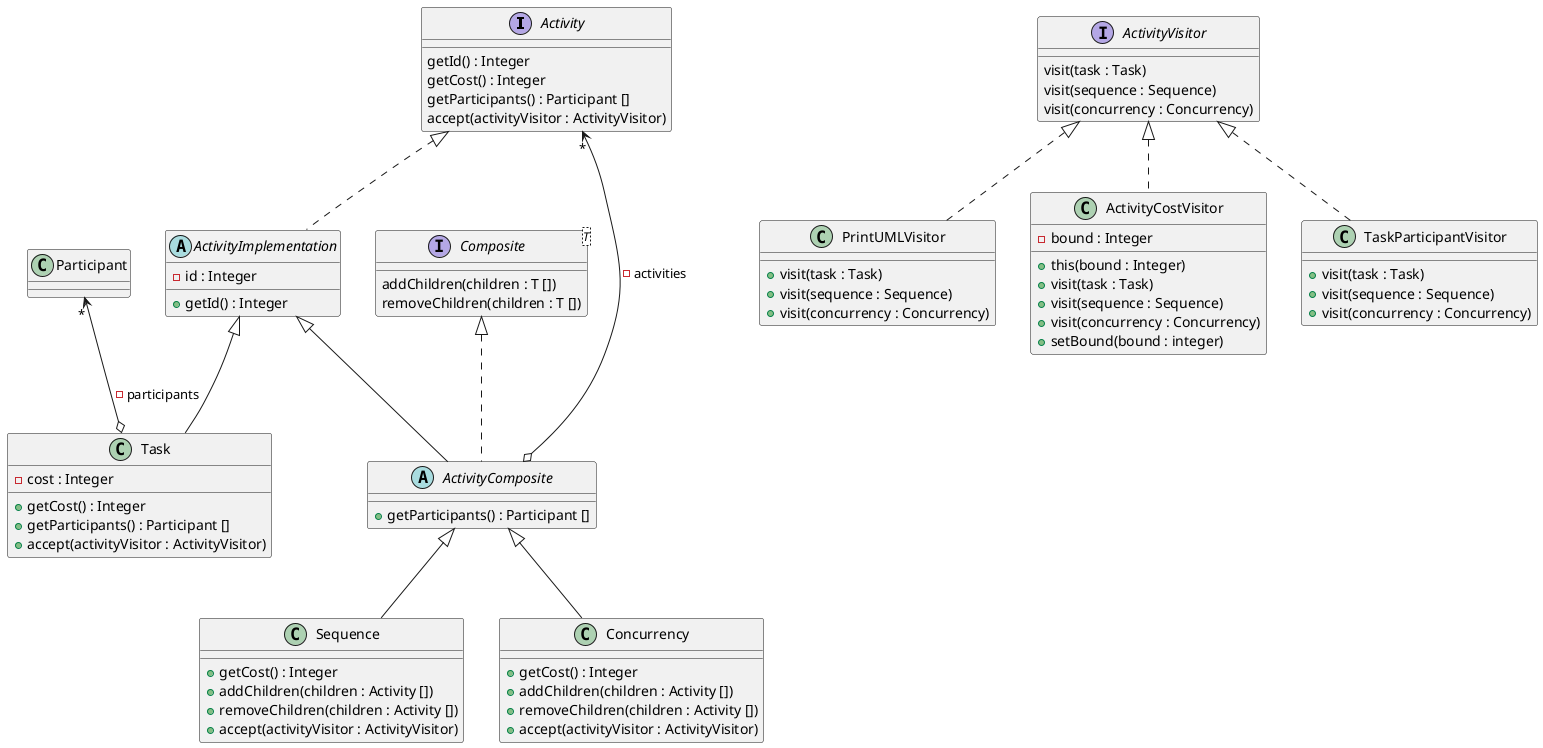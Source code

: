 @startuml
'https://plantuml.com/class-diagram

interface Activity {
getId() : Integer
getCost() : Integer
getParticipants() : Participant []
accept(activityVisitor : ActivityVisitor)
}
abstract class ActivityImplementation {
- id : Integer
+ getId() : Integer
}
class Task {
- cost : Integer
+ getCost() : Integer
+ getParticipants() : Participant []
+ accept(activityVisitor : ActivityVisitor)
}
abstract class ActivityComposite {
+ getParticipants() : Participant []
}
class Sequence {
+ getCost() : Integer
+ addChildren(children : Activity [])
+ removeChildren(children : Activity [])
+ accept(activityVisitor : ActivityVisitor)
}
class Concurrency {
+ getCost() : Integer
+ addChildren(children : Activity [])
+ removeChildren(children : Activity [])
+ accept(activityVisitor : ActivityVisitor)
}
interface Composite<T> {
addChildren(children : T [])
removeChildren(children : T [])
}
class Participant
interface ActivityVisitor {
visit(task : Task)
visit(sequence : Sequence)
visit(concurrency : Concurrency)
}
class PrintUMLVisitor {
+ visit(task : Task)
+ visit(sequence : Sequence)
+ visit(concurrency : Concurrency)
}
class ActivityCostVisitor{
- bound : Integer
+ this(bound : Integer)
+ visit(task : Task)
+ visit(sequence : Sequence)
+ visit(concurrency : Concurrency)
+ setBound(bound : integer)
}
class TaskParticipantVisitor {
+ visit(task : Task)
+ visit(sequence : Sequence)
+ visit(concurrency : Concurrency)
}

Activity <|.. ActivityImplementation
ActivityImplementation <|-- ActivityComposite
ActivityImplementation <|-- Task
ActivityComposite <|-- Sequence
ActivityComposite <|-- Concurrency
Activity "*" <--o ActivityComposite : "- activities"
Participant "*" <--o Task : "- participants"
Composite <|.. ActivityComposite
ActivityVisitor <|.. PrintUMLVisitor
ActivityVisitor <|.. ActivityCostVisitor
ActivityVisitor <|.. TaskParticipantVisitor

@enduml
